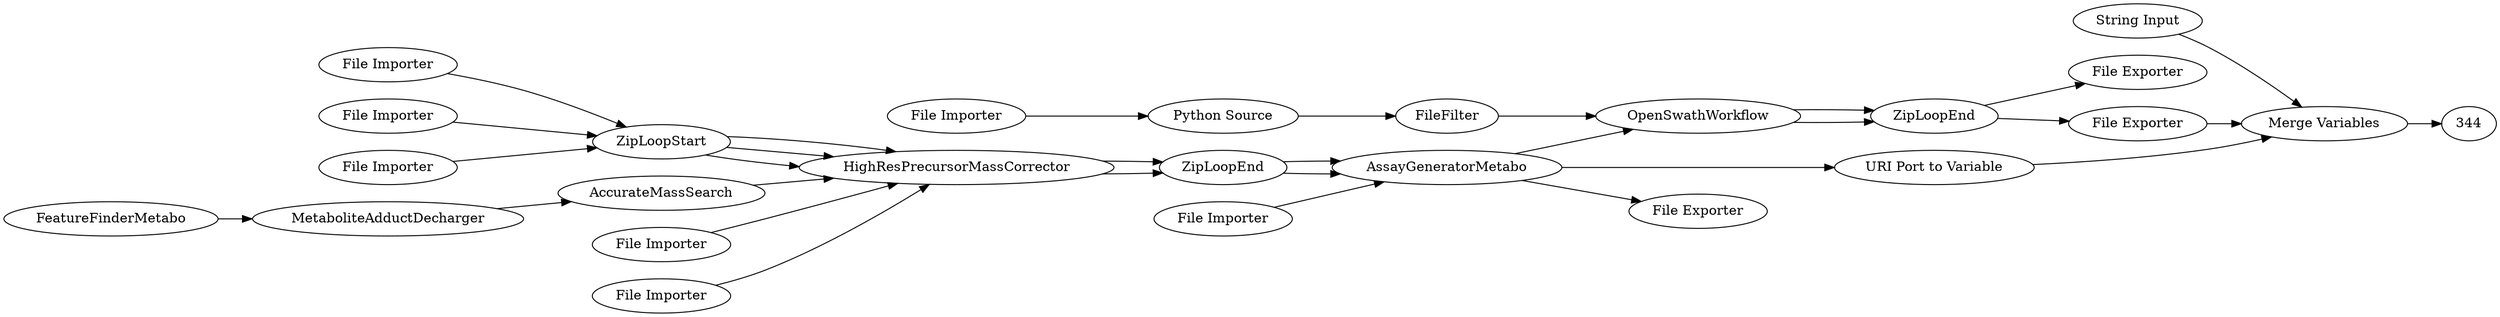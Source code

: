 digraph {
	260 [label=AssayGeneratorMetabo]
	262 [label=OpenSwathWorkflow]
	328 [label="Merge Variables"]
	342 [label=ZipLoopStart]
	343 [label=ZipLoopEnd]
	342 [label="Python Source"]
	348 [label="String Input"]
	364 [label=ZipLoopStart]
	365 [label=ZipLoopEnd]
	248 [label=AccurateMassSearch]
	254 [label=FeatureFinderMetabo]
	255 [label=MetaboliteAdductDecharger]
	257 [label=HighResPrecursorMassCorrector]
	372 [label=FileFilter]
	374 [label="URI Port to Variable"]
	375 [label="File Importer"]
	376 [label="File Exporter"]
	377 [label="File Importer"]
	378 [label="File Importer"]
	379 [label="File Importer"]
	380 [label="File Importer"]
	381 [label="File Importer"]
	382 [label="File Exporter"]
	383 [label="File Exporter"]
	384 [label="File Importer"]
	248 -> 257
	254 -> 255
	255 -> 248
	260 -> 262
	260 -> 374
	260 -> 376
	262 -> 343
	262 -> 343
	328 -> 344
	342 -> 372
	343 -> 383
	343 -> 382
	348 -> 328
	364 -> 257
	364 -> 257
	364 -> 257
	365 -> 260
	365 -> 260
	257 -> 365
	257 -> 365
	372 -> 262
	374 -> 328
	375 -> 364
	377 -> 364
	378 -> 364
	379 -> 257
	380 -> 257
	381 -> 260
	383 -> 328
	384 -> 342
	rankdir=LR
}
